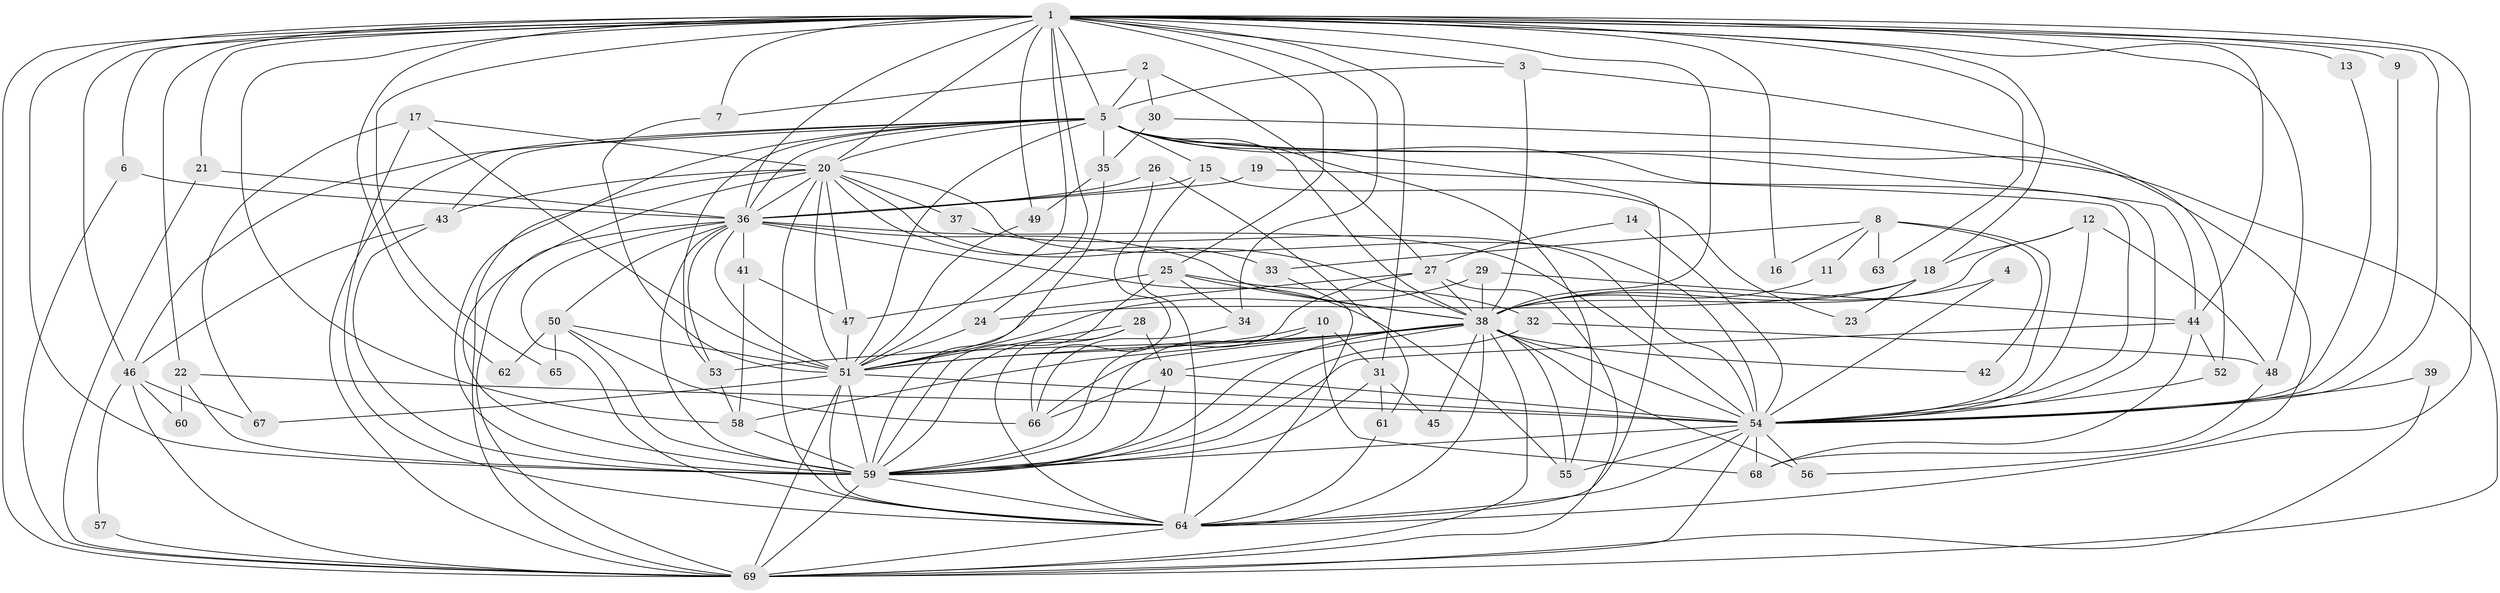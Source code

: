 // original degree distribution, {23: 0.014598540145985401, 16: 0.0072992700729927005, 15: 0.0072992700729927005, 26: 0.0072992700729927005, 18: 0.0072992700729927005, 24: 0.0072992700729927005, 29: 0.0072992700729927005, 36: 0.0072992700729927005, 31: 0.0072992700729927005, 4: 0.145985401459854, 3: 0.1897810218978102, 5: 0.051094890510948905, 7: 0.014598540145985401, 2: 0.5182481751824818, 8: 0.0072992700729927005}
// Generated by graph-tools (version 1.1) at 2025/01/03/09/25 03:01:13]
// undirected, 69 vertices, 203 edges
graph export_dot {
graph [start="1"]
  node [color=gray90,style=filled];
  1;
  2;
  3;
  4;
  5;
  6;
  7;
  8;
  9;
  10;
  11;
  12;
  13;
  14;
  15;
  16;
  17;
  18;
  19;
  20;
  21;
  22;
  23;
  24;
  25;
  26;
  27;
  28;
  29;
  30;
  31;
  32;
  33;
  34;
  35;
  36;
  37;
  38;
  39;
  40;
  41;
  42;
  43;
  44;
  45;
  46;
  47;
  48;
  49;
  50;
  51;
  52;
  53;
  54;
  55;
  56;
  57;
  58;
  59;
  60;
  61;
  62;
  63;
  64;
  65;
  66;
  67;
  68;
  69;
  1 -- 3 [weight=1.0];
  1 -- 5 [weight=2.0];
  1 -- 6 [weight=1.0];
  1 -- 7 [weight=2.0];
  1 -- 9 [weight=1.0];
  1 -- 13 [weight=1.0];
  1 -- 16 [weight=1.0];
  1 -- 18 [weight=1.0];
  1 -- 20 [weight=1.0];
  1 -- 21 [weight=1.0];
  1 -- 22 [weight=1.0];
  1 -- 24 [weight=1.0];
  1 -- 25 [weight=1.0];
  1 -- 31 [weight=1.0];
  1 -- 34 [weight=1.0];
  1 -- 36 [weight=2.0];
  1 -- 38 [weight=1.0];
  1 -- 44 [weight=1.0];
  1 -- 46 [weight=1.0];
  1 -- 48 [weight=1.0];
  1 -- 49 [weight=2.0];
  1 -- 51 [weight=1.0];
  1 -- 54 [weight=1.0];
  1 -- 58 [weight=1.0];
  1 -- 59 [weight=1.0];
  1 -- 62 [weight=1.0];
  1 -- 63 [weight=1.0];
  1 -- 64 [weight=2.0];
  1 -- 65 [weight=1.0];
  1 -- 69 [weight=2.0];
  2 -- 5 [weight=1.0];
  2 -- 7 [weight=1.0];
  2 -- 27 [weight=1.0];
  2 -- 30 [weight=1.0];
  3 -- 5 [weight=1.0];
  3 -- 38 [weight=1.0];
  3 -- 52 [weight=1.0];
  4 -- 38 [weight=1.0];
  4 -- 54 [weight=1.0];
  5 -- 15 [weight=1.0];
  5 -- 20 [weight=1.0];
  5 -- 35 [weight=1.0];
  5 -- 36 [weight=2.0];
  5 -- 38 [weight=1.0];
  5 -- 43 [weight=1.0];
  5 -- 44 [weight=1.0];
  5 -- 46 [weight=1.0];
  5 -- 51 [weight=1.0];
  5 -- 53 [weight=1.0];
  5 -- 54 [weight=1.0];
  5 -- 55 [weight=1.0];
  5 -- 56 [weight=1.0];
  5 -- 59 [weight=2.0];
  5 -- 64 [weight=1.0];
  5 -- 69 [weight=1.0];
  6 -- 36 [weight=1.0];
  6 -- 69 [weight=1.0];
  7 -- 51 [weight=1.0];
  8 -- 11 [weight=1.0];
  8 -- 16 [weight=1.0];
  8 -- 33 [weight=1.0];
  8 -- 42 [weight=1.0];
  8 -- 54 [weight=2.0];
  8 -- 63 [weight=1.0];
  9 -- 54 [weight=1.0];
  10 -- 31 [weight=1.0];
  10 -- 51 [weight=2.0];
  10 -- 59 [weight=1.0];
  10 -- 68 [weight=1.0];
  11 -- 38 [weight=1.0];
  12 -- 18 [weight=1.0];
  12 -- 38 [weight=1.0];
  12 -- 48 [weight=1.0];
  12 -- 54 [weight=1.0];
  13 -- 54 [weight=1.0];
  14 -- 27 [weight=1.0];
  14 -- 54 [weight=1.0];
  15 -- 23 [weight=1.0];
  15 -- 36 [weight=1.0];
  15 -- 64 [weight=1.0];
  17 -- 20 [weight=1.0];
  17 -- 51 [weight=1.0];
  17 -- 64 [weight=1.0];
  17 -- 67 [weight=1.0];
  18 -- 23 [weight=1.0];
  18 -- 24 [weight=1.0];
  18 -- 38 [weight=1.0];
  19 -- 36 [weight=1.0];
  19 -- 54 [weight=1.0];
  20 -- 33 [weight=1.0];
  20 -- 36 [weight=2.0];
  20 -- 37 [weight=1.0];
  20 -- 38 [weight=2.0];
  20 -- 43 [weight=1.0];
  20 -- 47 [weight=1.0];
  20 -- 51 [weight=1.0];
  20 -- 54 [weight=1.0];
  20 -- 59 [weight=1.0];
  20 -- 64 [weight=1.0];
  20 -- 69 [weight=1.0];
  21 -- 36 [weight=1.0];
  21 -- 69 [weight=1.0];
  22 -- 54 [weight=1.0];
  22 -- 59 [weight=1.0];
  22 -- 60 [weight=1.0];
  24 -- 51 [weight=1.0];
  25 -- 32 [weight=1.0];
  25 -- 34 [weight=1.0];
  25 -- 38 [weight=1.0];
  25 -- 47 [weight=1.0];
  25 -- 59 [weight=1.0];
  26 -- 36 [weight=1.0];
  26 -- 61 [weight=1.0];
  26 -- 66 [weight=1.0];
  27 -- 38 [weight=1.0];
  27 -- 51 [weight=1.0];
  27 -- 59 [weight=1.0];
  27 -- 69 [weight=1.0];
  28 -- 40 [weight=1.0];
  28 -- 51 [weight=1.0];
  28 -- 59 [weight=1.0];
  28 -- 64 [weight=1.0];
  29 -- 38 [weight=1.0];
  29 -- 44 [weight=1.0];
  29 -- 51 [weight=1.0];
  30 -- 35 [weight=1.0];
  30 -- 69 [weight=1.0];
  31 -- 45 [weight=1.0];
  31 -- 59 [weight=1.0];
  31 -- 61 [weight=1.0];
  32 -- 48 [weight=1.0];
  32 -- 59 [weight=1.0];
  33 -- 64 [weight=1.0];
  34 -- 66 [weight=1.0];
  35 -- 49 [weight=1.0];
  35 -- 59 [weight=1.0];
  36 -- 38 [weight=2.0];
  36 -- 41 [weight=1.0];
  36 -- 50 [weight=1.0];
  36 -- 51 [weight=1.0];
  36 -- 53 [weight=1.0];
  36 -- 54 [weight=2.0];
  36 -- 55 [weight=1.0];
  36 -- 59 [weight=1.0];
  36 -- 64 [weight=1.0];
  36 -- 69 [weight=1.0];
  37 -- 54 [weight=1.0];
  38 -- 40 [weight=1.0];
  38 -- 42 [weight=1.0];
  38 -- 45 [weight=2.0];
  38 -- 51 [weight=1.0];
  38 -- 53 [weight=1.0];
  38 -- 54 [weight=2.0];
  38 -- 55 [weight=1.0];
  38 -- 56 [weight=1.0];
  38 -- 58 [weight=1.0];
  38 -- 59 [weight=1.0];
  38 -- 64 [weight=1.0];
  38 -- 66 [weight=1.0];
  38 -- 69 [weight=1.0];
  39 -- 54 [weight=1.0];
  39 -- 69 [weight=1.0];
  40 -- 54 [weight=1.0];
  40 -- 59 [weight=1.0];
  40 -- 66 [weight=1.0];
  41 -- 47 [weight=1.0];
  41 -- 58 [weight=1.0];
  43 -- 46 [weight=1.0];
  43 -- 59 [weight=1.0];
  44 -- 52 [weight=1.0];
  44 -- 59 [weight=1.0];
  44 -- 68 [weight=1.0];
  46 -- 57 [weight=1.0];
  46 -- 60 [weight=1.0];
  46 -- 67 [weight=1.0];
  46 -- 69 [weight=1.0];
  47 -- 51 [weight=1.0];
  48 -- 68 [weight=1.0];
  49 -- 51 [weight=1.0];
  50 -- 51 [weight=2.0];
  50 -- 59 [weight=1.0];
  50 -- 62 [weight=1.0];
  50 -- 65 [weight=1.0];
  50 -- 66 [weight=1.0];
  51 -- 54 [weight=1.0];
  51 -- 59 [weight=3.0];
  51 -- 64 [weight=1.0];
  51 -- 67 [weight=1.0];
  51 -- 69 [weight=2.0];
  52 -- 54 [weight=1.0];
  53 -- 58 [weight=1.0];
  54 -- 55 [weight=2.0];
  54 -- 56 [weight=1.0];
  54 -- 59 [weight=1.0];
  54 -- 64 [weight=1.0];
  54 -- 68 [weight=1.0];
  54 -- 69 [weight=2.0];
  57 -- 69 [weight=1.0];
  58 -- 59 [weight=1.0];
  59 -- 64 [weight=1.0];
  59 -- 69 [weight=2.0];
  61 -- 64 [weight=1.0];
  64 -- 69 [weight=1.0];
}
